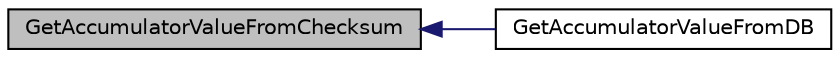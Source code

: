 digraph "GetAccumulatorValueFromChecksum"
{
  edge [fontname="Helvetica",fontsize="10",labelfontname="Helvetica",labelfontsize="10"];
  node [fontname="Helvetica",fontsize="10",shape=record];
  rankdir="LR";
  Node67 [label="GetAccumulatorValueFromChecksum",height=0.2,width=0.4,color="black", fillcolor="grey75", style="filled", fontcolor="black"];
  Node67 -> Node68 [dir="back",color="midnightblue",fontsize="10",style="solid",fontname="Helvetica"];
  Node68 [label="GetAccumulatorValueFromDB",height=0.2,width=0.4,color="black", fillcolor="white", style="filled",URL="$accumulators_8h.html#a7ed8bbb6f16780d53c417d37c39a9082"];
}
